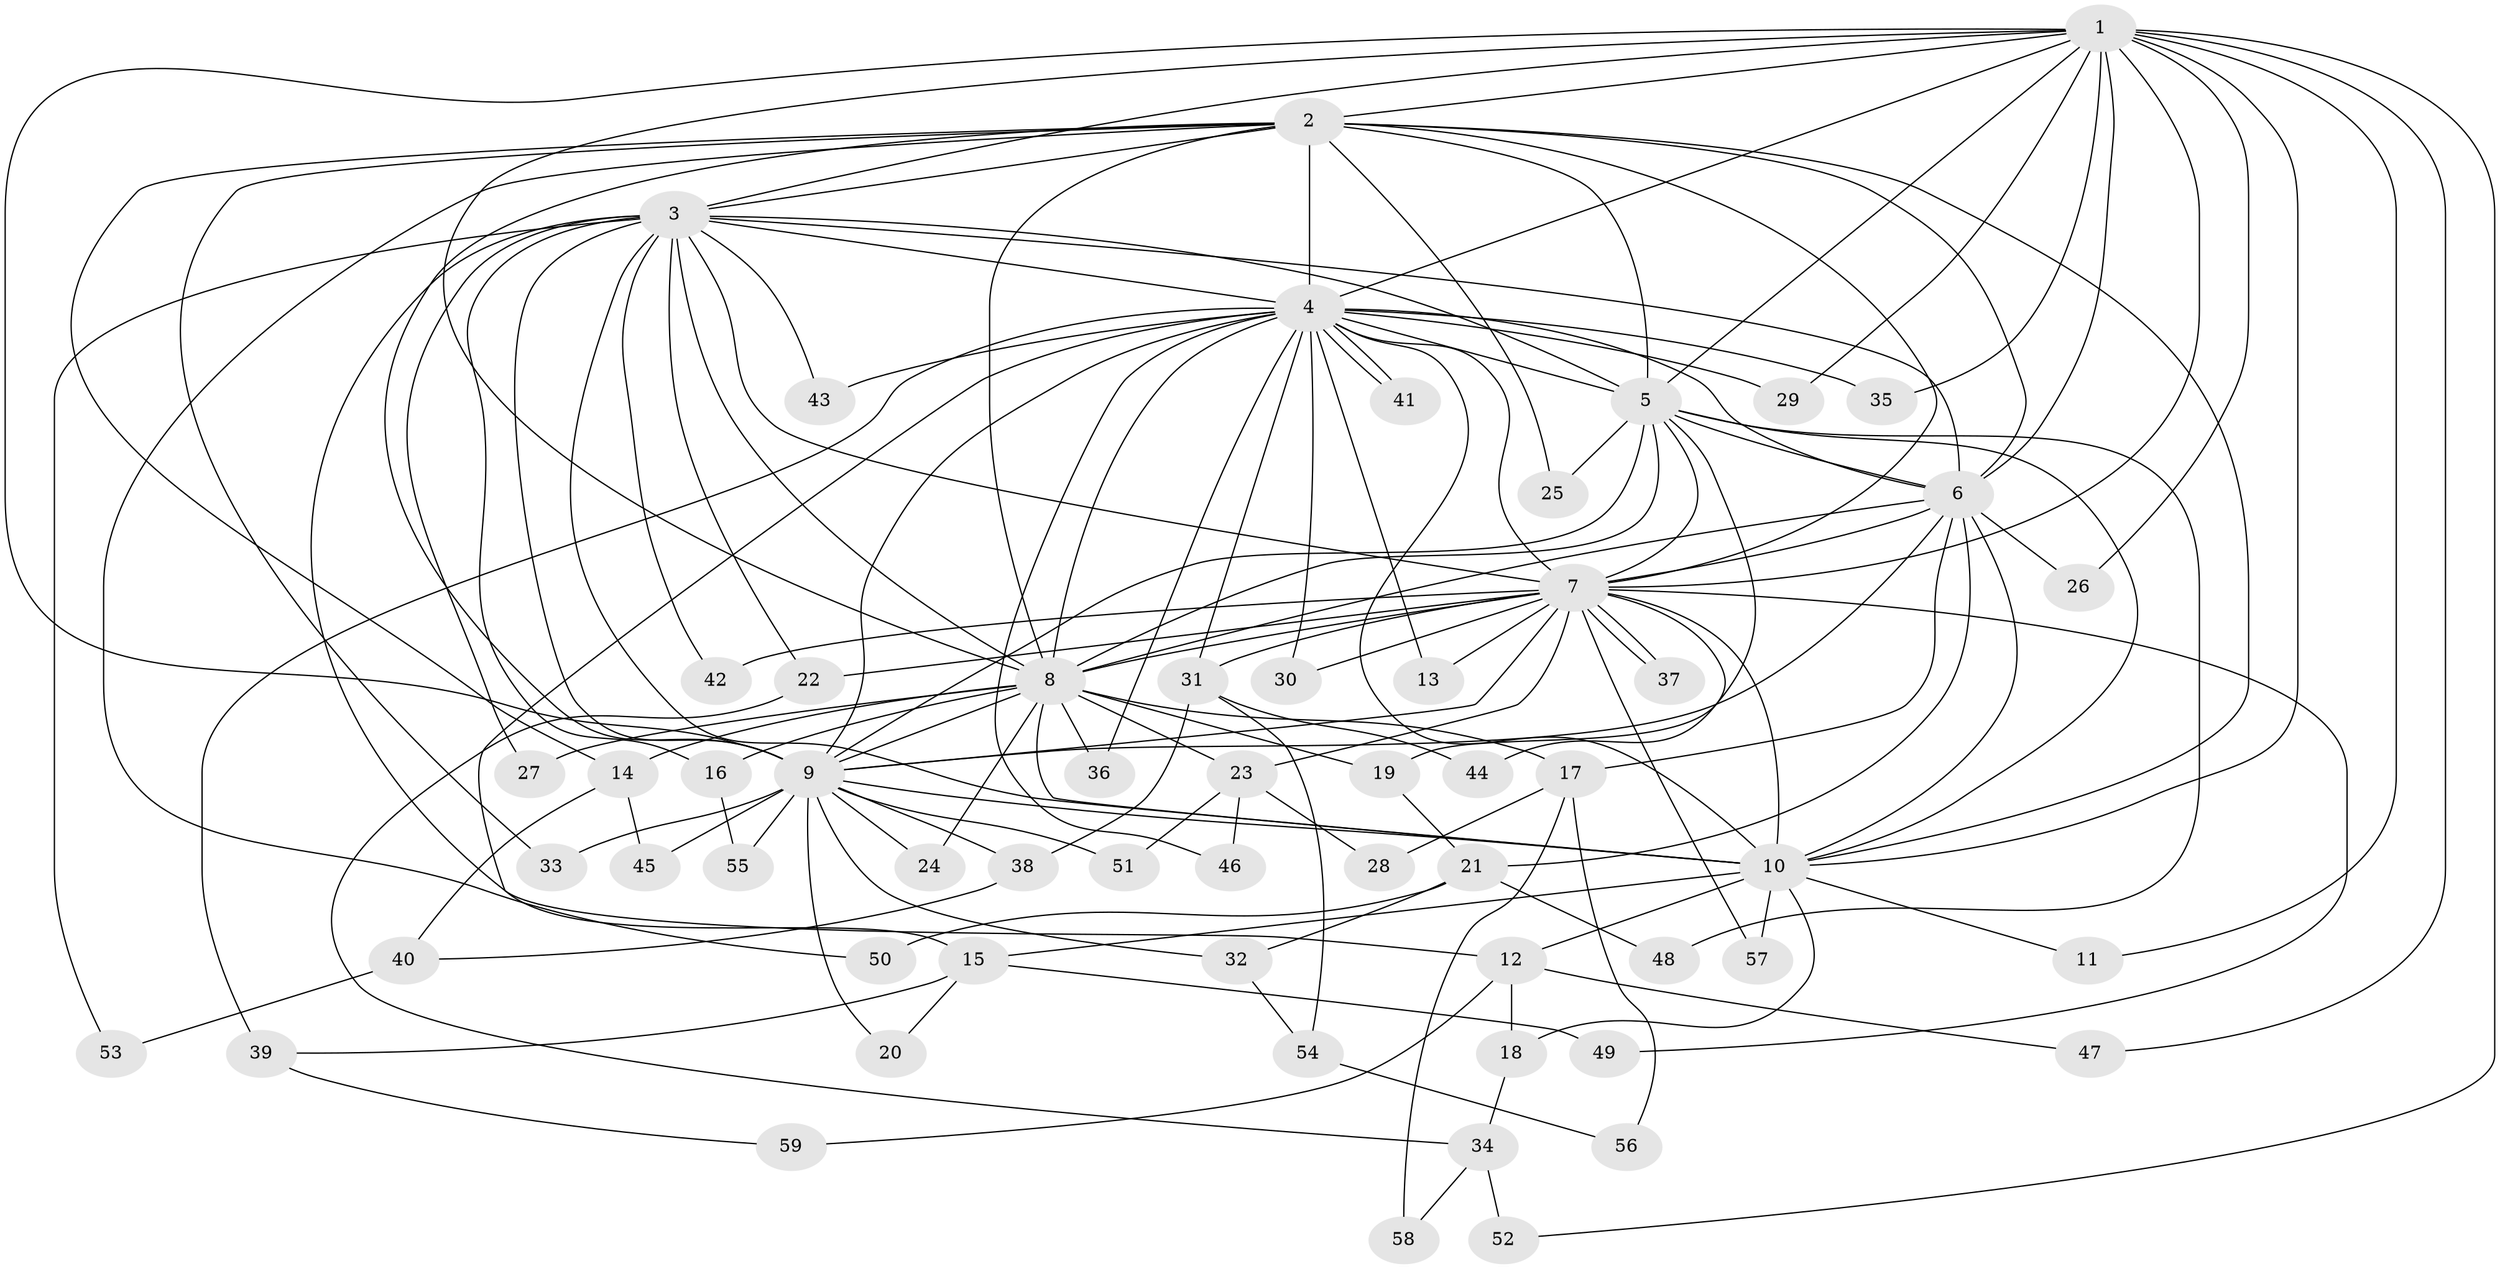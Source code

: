 // coarse degree distribution, {11: 0.022222222222222223, 17: 0.06666666666666667, 16: 0.022222222222222223, 9: 0.022222222222222223, 15: 0.022222222222222223, 5: 0.06666666666666667, 4: 0.08888888888888889, 3: 0.15555555555555556, 6: 0.022222222222222223, 2: 0.5111111111111111}
// Generated by graph-tools (version 1.1) at 2025/51/02/27/25 19:51:47]
// undirected, 59 vertices, 143 edges
graph export_dot {
graph [start="1"]
  node [color=gray90,style=filled];
  1;
  2;
  3;
  4;
  5;
  6;
  7;
  8;
  9;
  10;
  11;
  12;
  13;
  14;
  15;
  16;
  17;
  18;
  19;
  20;
  21;
  22;
  23;
  24;
  25;
  26;
  27;
  28;
  29;
  30;
  31;
  32;
  33;
  34;
  35;
  36;
  37;
  38;
  39;
  40;
  41;
  42;
  43;
  44;
  45;
  46;
  47;
  48;
  49;
  50;
  51;
  52;
  53;
  54;
  55;
  56;
  57;
  58;
  59;
  1 -- 2;
  1 -- 3;
  1 -- 4;
  1 -- 5;
  1 -- 6;
  1 -- 7;
  1 -- 8;
  1 -- 9;
  1 -- 10;
  1 -- 11;
  1 -- 26;
  1 -- 29;
  1 -- 35;
  1 -- 47;
  1 -- 52;
  2 -- 3;
  2 -- 4;
  2 -- 5;
  2 -- 6;
  2 -- 7;
  2 -- 8;
  2 -- 9;
  2 -- 10;
  2 -- 14;
  2 -- 25;
  2 -- 33;
  2 -- 50;
  3 -- 4;
  3 -- 5;
  3 -- 6;
  3 -- 7;
  3 -- 8;
  3 -- 9;
  3 -- 10;
  3 -- 12;
  3 -- 16;
  3 -- 22;
  3 -- 27;
  3 -- 42;
  3 -- 43;
  3 -- 53;
  4 -- 5;
  4 -- 6;
  4 -- 7;
  4 -- 8;
  4 -- 9;
  4 -- 10;
  4 -- 13;
  4 -- 15;
  4 -- 29;
  4 -- 30;
  4 -- 31;
  4 -- 35;
  4 -- 36;
  4 -- 39;
  4 -- 41;
  4 -- 41;
  4 -- 43;
  4 -- 46;
  5 -- 6;
  5 -- 7;
  5 -- 8;
  5 -- 9;
  5 -- 10;
  5 -- 19;
  5 -- 25;
  5 -- 48;
  6 -- 7;
  6 -- 8;
  6 -- 9;
  6 -- 10;
  6 -- 17;
  6 -- 21;
  6 -- 26;
  7 -- 8;
  7 -- 9;
  7 -- 10;
  7 -- 13;
  7 -- 22;
  7 -- 23;
  7 -- 30;
  7 -- 31;
  7 -- 37;
  7 -- 37;
  7 -- 42;
  7 -- 44;
  7 -- 49;
  7 -- 57;
  8 -- 9;
  8 -- 10;
  8 -- 14;
  8 -- 16;
  8 -- 17;
  8 -- 19;
  8 -- 23;
  8 -- 24;
  8 -- 27;
  8 -- 36;
  9 -- 10;
  9 -- 20;
  9 -- 24;
  9 -- 32;
  9 -- 33;
  9 -- 38;
  9 -- 45;
  9 -- 51;
  9 -- 55;
  10 -- 11;
  10 -- 12;
  10 -- 15;
  10 -- 18;
  10 -- 57;
  12 -- 18;
  12 -- 47;
  12 -- 59;
  14 -- 40;
  14 -- 45;
  15 -- 20;
  15 -- 39;
  15 -- 49;
  16 -- 55;
  17 -- 28;
  17 -- 56;
  17 -- 58;
  18 -- 34;
  19 -- 21;
  21 -- 32;
  21 -- 48;
  21 -- 50;
  22 -- 34;
  23 -- 28;
  23 -- 46;
  23 -- 51;
  31 -- 38;
  31 -- 44;
  31 -- 54;
  32 -- 54;
  34 -- 52;
  34 -- 58;
  38 -- 40;
  39 -- 59;
  40 -- 53;
  54 -- 56;
}
